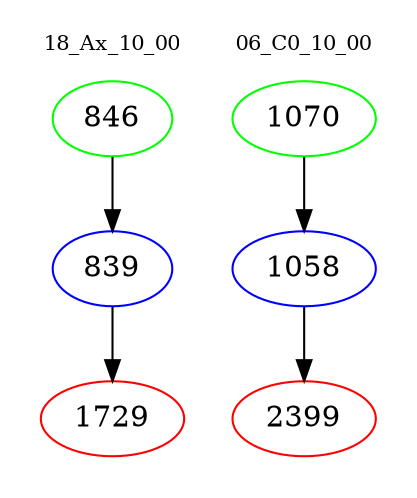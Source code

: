 digraph{
subgraph cluster_0 {
color = white
label = "18_Ax_10_00";
fontsize=10;
T0_846 [label="846", color="green"]
T0_846 -> T0_839 [color="black"]
T0_839 [label="839", color="blue"]
T0_839 -> T0_1729 [color="black"]
T0_1729 [label="1729", color="red"]
}
subgraph cluster_1 {
color = white
label = "06_C0_10_00";
fontsize=10;
T1_1070 [label="1070", color="green"]
T1_1070 -> T1_1058 [color="black"]
T1_1058 [label="1058", color="blue"]
T1_1058 -> T1_2399 [color="black"]
T1_2399 [label="2399", color="red"]
}
}
